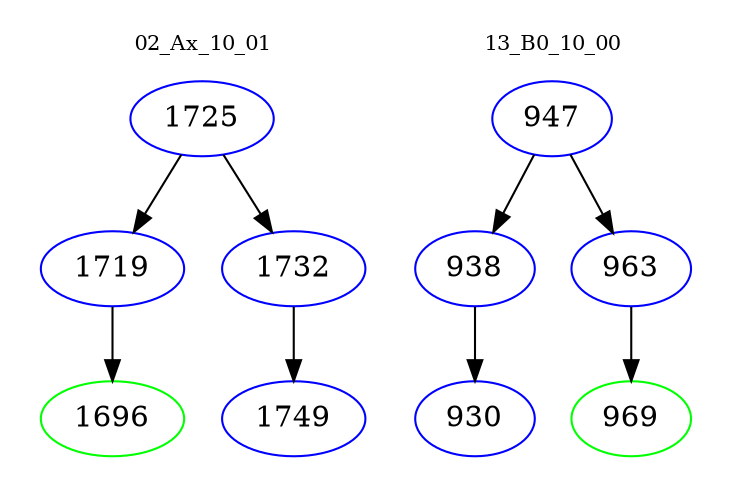 digraph{
subgraph cluster_0 {
color = white
label = "02_Ax_10_01";
fontsize=10;
T0_1725 [label="1725", color="blue"]
T0_1725 -> T0_1719 [color="black"]
T0_1719 [label="1719", color="blue"]
T0_1719 -> T0_1696 [color="black"]
T0_1696 [label="1696", color="green"]
T0_1725 -> T0_1732 [color="black"]
T0_1732 [label="1732", color="blue"]
T0_1732 -> T0_1749 [color="black"]
T0_1749 [label="1749", color="blue"]
}
subgraph cluster_1 {
color = white
label = "13_B0_10_00";
fontsize=10;
T1_947 [label="947", color="blue"]
T1_947 -> T1_938 [color="black"]
T1_938 [label="938", color="blue"]
T1_938 -> T1_930 [color="black"]
T1_930 [label="930", color="blue"]
T1_947 -> T1_963 [color="black"]
T1_963 [label="963", color="blue"]
T1_963 -> T1_969 [color="black"]
T1_969 [label="969", color="green"]
}
}
